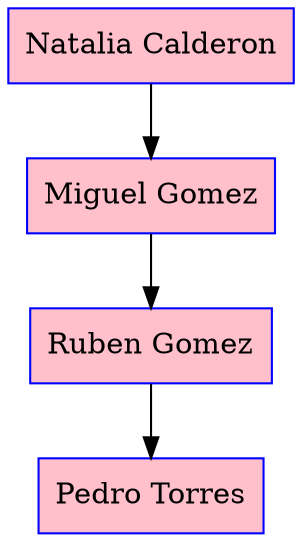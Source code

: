  digraph Pila {
     node [shape=box, style=filled, color=blue, fillcolor=pink];
     "Node           1 " [label="Natalia Calderon"];
     "Node           1 " -> "Node           2 ";
     "Node           2 " [label="Miguel Gomez"];
     "Node           2 " -> "Node           3 ";
     "Node           3 " [label="Ruben Gomez"];
     "Node           3 " -> "Node           4 ";
     "Node           4 " [label="Pedro Torres"];
 }
